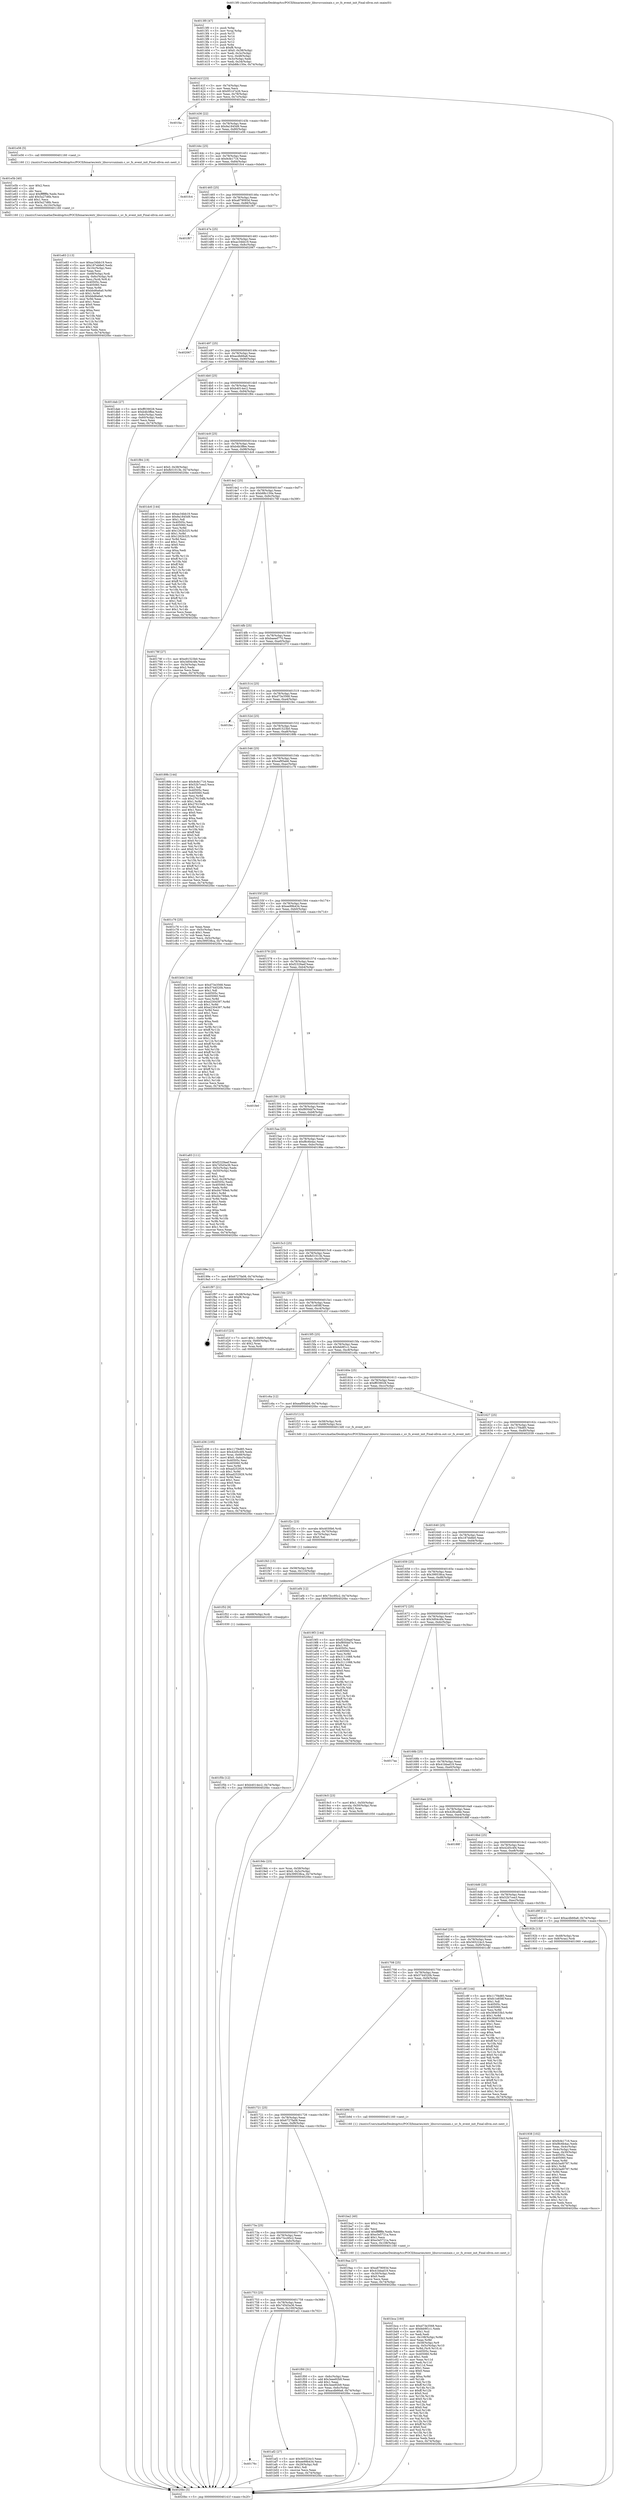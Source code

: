 digraph "0x4013f0" {
  label = "0x4013f0 (/mnt/c/Users/mathe/Desktop/tcc/POCII/binaries/extr_libuvsrcunixaix.c_uv_fs_event_init_Final-ollvm.out::main(0))"
  labelloc = "t"
  node[shape=record]

  Entry [label="",width=0.3,height=0.3,shape=circle,fillcolor=black,style=filled]
  "0x40141f" [label="{
     0x40141f [23]\l
     | [instrs]\l
     &nbsp;&nbsp;0x40141f \<+3\>: mov -0x74(%rbp),%eax\l
     &nbsp;&nbsp;0x401422 \<+2\>: mov %eax,%ecx\l
     &nbsp;&nbsp;0x401424 \<+6\>: sub $0x95147e26,%ecx\l
     &nbsp;&nbsp;0x40142a \<+3\>: mov %eax,-0x78(%rbp)\l
     &nbsp;&nbsp;0x40142d \<+3\>: mov %ecx,-0x7c(%rbp)\l
     &nbsp;&nbsp;0x401430 \<+6\>: je 0000000000401fac \<main+0xbbc\>\l
  }"]
  "0x401fac" [label="{
     0x401fac\l
  }", style=dashed]
  "0x401436" [label="{
     0x401436 [22]\l
     | [instrs]\l
     &nbsp;&nbsp;0x401436 \<+5\>: jmp 000000000040143b \<main+0x4b\>\l
     &nbsp;&nbsp;0x40143b \<+3\>: mov -0x78(%rbp),%eax\l
     &nbsp;&nbsp;0x40143e \<+5\>: sub $0x9a1845d9,%eax\l
     &nbsp;&nbsp;0x401443 \<+3\>: mov %eax,-0x80(%rbp)\l
     &nbsp;&nbsp;0x401446 \<+6\>: je 0000000000401e56 \<main+0xa66\>\l
  }"]
  Exit [label="",width=0.3,height=0.3,shape=circle,fillcolor=black,style=filled,peripheries=2]
  "0x401e56" [label="{
     0x401e56 [5]\l
     | [instrs]\l
     &nbsp;&nbsp;0x401e56 \<+5\>: call 0000000000401160 \<next_i\>\l
     | [calls]\l
     &nbsp;&nbsp;0x401160 \{1\} (/mnt/c/Users/mathe/Desktop/tcc/POCII/binaries/extr_libuvsrcunixaix.c_uv_fs_event_init_Final-ollvm.out::next_i)\l
  }"]
  "0x40144c" [label="{
     0x40144c [25]\l
     | [instrs]\l
     &nbsp;&nbsp;0x40144c \<+5\>: jmp 0000000000401451 \<main+0x61\>\l
     &nbsp;&nbsp;0x401451 \<+3\>: mov -0x78(%rbp),%eax\l
     &nbsp;&nbsp;0x401454 \<+5\>: sub $0x9cfe1716,%eax\l
     &nbsp;&nbsp;0x401459 \<+6\>: mov %eax,-0x84(%rbp)\l
     &nbsp;&nbsp;0x40145f \<+6\>: je 0000000000401fc4 \<main+0xbd4\>\l
  }"]
  "0x401f5b" [label="{
     0x401f5b [12]\l
     | [instrs]\l
     &nbsp;&nbsp;0x401f5b \<+7\>: movl $0xb4014ec2,-0x74(%rbp)\l
     &nbsp;&nbsp;0x401f62 \<+5\>: jmp 00000000004020bc \<main+0xccc\>\l
  }"]
  "0x401fc4" [label="{
     0x401fc4\l
  }", style=dashed]
  "0x401465" [label="{
     0x401465 [25]\l
     | [instrs]\l
     &nbsp;&nbsp;0x401465 \<+5\>: jmp 000000000040146a \<main+0x7a\>\l
     &nbsp;&nbsp;0x40146a \<+3\>: mov -0x78(%rbp),%eax\l
     &nbsp;&nbsp;0x40146d \<+5\>: sub $0xa879093d,%eax\l
     &nbsp;&nbsp;0x401472 \<+6\>: mov %eax,-0x88(%rbp)\l
     &nbsp;&nbsp;0x401478 \<+6\>: je 0000000000401f67 \<main+0xb77\>\l
  }"]
  "0x401f52" [label="{
     0x401f52 [9]\l
     | [instrs]\l
     &nbsp;&nbsp;0x401f52 \<+4\>: mov -0x68(%rbp),%rdi\l
     &nbsp;&nbsp;0x401f56 \<+5\>: call 0000000000401030 \<free@plt\>\l
     | [calls]\l
     &nbsp;&nbsp;0x401030 \{1\} (unknown)\l
  }"]
  "0x401f67" [label="{
     0x401f67\l
  }", style=dashed]
  "0x40147e" [label="{
     0x40147e [25]\l
     | [instrs]\l
     &nbsp;&nbsp;0x40147e \<+5\>: jmp 0000000000401483 \<main+0x93\>\l
     &nbsp;&nbsp;0x401483 \<+3\>: mov -0x78(%rbp),%eax\l
     &nbsp;&nbsp;0x401486 \<+5\>: sub $0xac34bb19,%eax\l
     &nbsp;&nbsp;0x40148b \<+6\>: mov %eax,-0x8c(%rbp)\l
     &nbsp;&nbsp;0x401491 \<+6\>: je 0000000000402067 \<main+0xc77\>\l
  }"]
  "0x401f43" [label="{
     0x401f43 [15]\l
     | [instrs]\l
     &nbsp;&nbsp;0x401f43 \<+4\>: mov -0x58(%rbp),%rdi\l
     &nbsp;&nbsp;0x401f47 \<+6\>: mov %eax,-0x110(%rbp)\l
     &nbsp;&nbsp;0x401f4d \<+5\>: call 0000000000401030 \<free@plt\>\l
     | [calls]\l
     &nbsp;&nbsp;0x401030 \{1\} (unknown)\l
  }"]
  "0x402067" [label="{
     0x402067\l
  }", style=dashed]
  "0x401497" [label="{
     0x401497 [25]\l
     | [instrs]\l
     &nbsp;&nbsp;0x401497 \<+5\>: jmp 000000000040149c \<main+0xac\>\l
     &nbsp;&nbsp;0x40149c \<+3\>: mov -0x78(%rbp),%eax\l
     &nbsp;&nbsp;0x40149f \<+5\>: sub $0xacdb66a8,%eax\l
     &nbsp;&nbsp;0x4014a4 \<+6\>: mov %eax,-0x90(%rbp)\l
     &nbsp;&nbsp;0x4014aa \<+6\>: je 0000000000401dab \<main+0x9bb\>\l
  }"]
  "0x401f2c" [label="{
     0x401f2c [23]\l
     | [instrs]\l
     &nbsp;&nbsp;0x401f2c \<+10\>: movabs $0x4030b6,%rdi\l
     &nbsp;&nbsp;0x401f36 \<+3\>: mov %eax,-0x70(%rbp)\l
     &nbsp;&nbsp;0x401f39 \<+3\>: mov -0x70(%rbp),%esi\l
     &nbsp;&nbsp;0x401f3c \<+2\>: mov $0x0,%al\l
     &nbsp;&nbsp;0x401f3e \<+5\>: call 0000000000401040 \<printf@plt\>\l
     | [calls]\l
     &nbsp;&nbsp;0x401040 \{1\} (unknown)\l
  }"]
  "0x401dab" [label="{
     0x401dab [27]\l
     | [instrs]\l
     &nbsp;&nbsp;0x401dab \<+5\>: mov $0xff039028,%eax\l
     &nbsp;&nbsp;0x401db0 \<+5\>: mov $0xb4b3ffee,%ecx\l
     &nbsp;&nbsp;0x401db5 \<+3\>: mov -0x6c(%rbp),%edx\l
     &nbsp;&nbsp;0x401db8 \<+3\>: cmp -0x60(%rbp),%edx\l
     &nbsp;&nbsp;0x401dbb \<+3\>: cmovl %ecx,%eax\l
     &nbsp;&nbsp;0x401dbe \<+3\>: mov %eax,-0x74(%rbp)\l
     &nbsp;&nbsp;0x401dc1 \<+5\>: jmp 00000000004020bc \<main+0xccc\>\l
  }"]
  "0x4014b0" [label="{
     0x4014b0 [25]\l
     | [instrs]\l
     &nbsp;&nbsp;0x4014b0 \<+5\>: jmp 00000000004014b5 \<main+0xc5\>\l
     &nbsp;&nbsp;0x4014b5 \<+3\>: mov -0x78(%rbp),%eax\l
     &nbsp;&nbsp;0x4014b8 \<+5\>: sub $0xb4014ec2,%eax\l
     &nbsp;&nbsp;0x4014bd \<+6\>: mov %eax,-0x94(%rbp)\l
     &nbsp;&nbsp;0x4014c3 \<+6\>: je 0000000000401f84 \<main+0xb94\>\l
  }"]
  "0x401e83" [label="{
     0x401e83 [113]\l
     | [instrs]\l
     &nbsp;&nbsp;0x401e83 \<+5\>: mov $0xac34bb19,%ecx\l
     &nbsp;&nbsp;0x401e88 \<+5\>: mov $0x187eb8e0,%edx\l
     &nbsp;&nbsp;0x401e8d \<+6\>: mov -0x10c(%rbp),%esi\l
     &nbsp;&nbsp;0x401e93 \<+3\>: imul %eax,%esi\l
     &nbsp;&nbsp;0x401e96 \<+4\>: mov -0x68(%rbp),%rdi\l
     &nbsp;&nbsp;0x401e9a \<+4\>: movslq -0x6c(%rbp),%r8\l
     &nbsp;&nbsp;0x401e9e \<+4\>: mov %esi,(%rdi,%r8,4)\l
     &nbsp;&nbsp;0x401ea2 \<+7\>: mov 0x40505c,%eax\l
     &nbsp;&nbsp;0x401ea9 \<+7\>: mov 0x405060,%esi\l
     &nbsp;&nbsp;0x401eb0 \<+3\>: mov %eax,%r9d\l
     &nbsp;&nbsp;0x401eb3 \<+7\>: add $0xbbd6a6a0,%r9d\l
     &nbsp;&nbsp;0x401eba \<+4\>: sub $0x1,%r9d\l
     &nbsp;&nbsp;0x401ebe \<+7\>: sub $0xbbd6a6a0,%r9d\l
     &nbsp;&nbsp;0x401ec5 \<+4\>: imul %r9d,%eax\l
     &nbsp;&nbsp;0x401ec9 \<+3\>: and $0x1,%eax\l
     &nbsp;&nbsp;0x401ecc \<+3\>: cmp $0x0,%eax\l
     &nbsp;&nbsp;0x401ecf \<+4\>: sete %r10b\l
     &nbsp;&nbsp;0x401ed3 \<+3\>: cmp $0xa,%esi\l
     &nbsp;&nbsp;0x401ed6 \<+4\>: setl %r11b\l
     &nbsp;&nbsp;0x401eda \<+3\>: mov %r10b,%bl\l
     &nbsp;&nbsp;0x401edd \<+3\>: and %r11b,%bl\l
     &nbsp;&nbsp;0x401ee0 \<+3\>: xor %r11b,%r10b\l
     &nbsp;&nbsp;0x401ee3 \<+3\>: or %r10b,%bl\l
     &nbsp;&nbsp;0x401ee6 \<+3\>: test $0x1,%bl\l
     &nbsp;&nbsp;0x401ee9 \<+3\>: cmovne %edx,%ecx\l
     &nbsp;&nbsp;0x401eec \<+3\>: mov %ecx,-0x74(%rbp)\l
     &nbsp;&nbsp;0x401eef \<+5\>: jmp 00000000004020bc \<main+0xccc\>\l
  }"]
  "0x401f84" [label="{
     0x401f84 [19]\l
     | [instrs]\l
     &nbsp;&nbsp;0x401f84 \<+7\>: movl $0x0,-0x38(%rbp)\l
     &nbsp;&nbsp;0x401f8b \<+7\>: movl $0xfb51013b,-0x74(%rbp)\l
     &nbsp;&nbsp;0x401f92 \<+5\>: jmp 00000000004020bc \<main+0xccc\>\l
  }"]
  "0x4014c9" [label="{
     0x4014c9 [25]\l
     | [instrs]\l
     &nbsp;&nbsp;0x4014c9 \<+5\>: jmp 00000000004014ce \<main+0xde\>\l
     &nbsp;&nbsp;0x4014ce \<+3\>: mov -0x78(%rbp),%eax\l
     &nbsp;&nbsp;0x4014d1 \<+5\>: sub $0xb4b3ffee,%eax\l
     &nbsp;&nbsp;0x4014d6 \<+6\>: mov %eax,-0x98(%rbp)\l
     &nbsp;&nbsp;0x4014dc \<+6\>: je 0000000000401dc6 \<main+0x9d6\>\l
  }"]
  "0x401e5b" [label="{
     0x401e5b [40]\l
     | [instrs]\l
     &nbsp;&nbsp;0x401e5b \<+5\>: mov $0x2,%ecx\l
     &nbsp;&nbsp;0x401e60 \<+1\>: cltd\l
     &nbsp;&nbsp;0x401e61 \<+2\>: idiv %ecx\l
     &nbsp;&nbsp;0x401e63 \<+6\>: imul $0xfffffffe,%edx,%ecx\l
     &nbsp;&nbsp;0x401e69 \<+6\>: add $0x5a27d6b,%ecx\l
     &nbsp;&nbsp;0x401e6f \<+3\>: add $0x1,%ecx\l
     &nbsp;&nbsp;0x401e72 \<+6\>: sub $0x5a27d6b,%ecx\l
     &nbsp;&nbsp;0x401e78 \<+6\>: mov %ecx,-0x10c(%rbp)\l
     &nbsp;&nbsp;0x401e7e \<+5\>: call 0000000000401160 \<next_i\>\l
     | [calls]\l
     &nbsp;&nbsp;0x401160 \{1\} (/mnt/c/Users/mathe/Desktop/tcc/POCII/binaries/extr_libuvsrcunixaix.c_uv_fs_event_init_Final-ollvm.out::next_i)\l
  }"]
  "0x401dc6" [label="{
     0x401dc6 [144]\l
     | [instrs]\l
     &nbsp;&nbsp;0x401dc6 \<+5\>: mov $0xac34bb19,%eax\l
     &nbsp;&nbsp;0x401dcb \<+5\>: mov $0x9a1845d9,%ecx\l
     &nbsp;&nbsp;0x401dd0 \<+2\>: mov $0x1,%dl\l
     &nbsp;&nbsp;0x401dd2 \<+7\>: mov 0x40505c,%esi\l
     &nbsp;&nbsp;0x401dd9 \<+7\>: mov 0x405060,%edi\l
     &nbsp;&nbsp;0x401de0 \<+3\>: mov %esi,%r8d\l
     &nbsp;&nbsp;0x401de3 \<+7\>: add $0x1262b325,%r8d\l
     &nbsp;&nbsp;0x401dea \<+4\>: sub $0x1,%r8d\l
     &nbsp;&nbsp;0x401dee \<+7\>: sub $0x1262b325,%r8d\l
     &nbsp;&nbsp;0x401df5 \<+4\>: imul %r8d,%esi\l
     &nbsp;&nbsp;0x401df9 \<+3\>: and $0x1,%esi\l
     &nbsp;&nbsp;0x401dfc \<+3\>: cmp $0x0,%esi\l
     &nbsp;&nbsp;0x401dff \<+4\>: sete %r9b\l
     &nbsp;&nbsp;0x401e03 \<+3\>: cmp $0xa,%edi\l
     &nbsp;&nbsp;0x401e06 \<+4\>: setl %r10b\l
     &nbsp;&nbsp;0x401e0a \<+3\>: mov %r9b,%r11b\l
     &nbsp;&nbsp;0x401e0d \<+4\>: xor $0xff,%r11b\l
     &nbsp;&nbsp;0x401e11 \<+3\>: mov %r10b,%bl\l
     &nbsp;&nbsp;0x401e14 \<+3\>: xor $0xff,%bl\l
     &nbsp;&nbsp;0x401e17 \<+3\>: xor $0x1,%dl\l
     &nbsp;&nbsp;0x401e1a \<+3\>: mov %r11b,%r14b\l
     &nbsp;&nbsp;0x401e1d \<+4\>: and $0xff,%r14b\l
     &nbsp;&nbsp;0x401e21 \<+3\>: and %dl,%r9b\l
     &nbsp;&nbsp;0x401e24 \<+3\>: mov %bl,%r15b\l
     &nbsp;&nbsp;0x401e27 \<+4\>: and $0xff,%r15b\l
     &nbsp;&nbsp;0x401e2b \<+3\>: and %dl,%r10b\l
     &nbsp;&nbsp;0x401e2e \<+3\>: or %r9b,%r14b\l
     &nbsp;&nbsp;0x401e31 \<+3\>: or %r10b,%r15b\l
     &nbsp;&nbsp;0x401e34 \<+3\>: xor %r15b,%r14b\l
     &nbsp;&nbsp;0x401e37 \<+3\>: or %bl,%r11b\l
     &nbsp;&nbsp;0x401e3a \<+4\>: xor $0xff,%r11b\l
     &nbsp;&nbsp;0x401e3e \<+3\>: or $0x1,%dl\l
     &nbsp;&nbsp;0x401e41 \<+3\>: and %dl,%r11b\l
     &nbsp;&nbsp;0x401e44 \<+3\>: or %r11b,%r14b\l
     &nbsp;&nbsp;0x401e47 \<+4\>: test $0x1,%r14b\l
     &nbsp;&nbsp;0x401e4b \<+3\>: cmovne %ecx,%eax\l
     &nbsp;&nbsp;0x401e4e \<+3\>: mov %eax,-0x74(%rbp)\l
     &nbsp;&nbsp;0x401e51 \<+5\>: jmp 00000000004020bc \<main+0xccc\>\l
  }"]
  "0x4014e2" [label="{
     0x4014e2 [25]\l
     | [instrs]\l
     &nbsp;&nbsp;0x4014e2 \<+5\>: jmp 00000000004014e7 \<main+0xf7\>\l
     &nbsp;&nbsp;0x4014e7 \<+3\>: mov -0x78(%rbp),%eax\l
     &nbsp;&nbsp;0x4014ea \<+5\>: sub $0xb88c150e,%eax\l
     &nbsp;&nbsp;0x4014ef \<+6\>: mov %eax,-0x9c(%rbp)\l
     &nbsp;&nbsp;0x4014f5 \<+6\>: je 000000000040178f \<main+0x39f\>\l
  }"]
  "0x401d36" [label="{
     0x401d36 [105]\l
     | [instrs]\l
     &nbsp;&nbsp;0x401d36 \<+5\>: mov $0x117f4d85,%ecx\l
     &nbsp;&nbsp;0x401d3b \<+5\>: mov $0x42d5c4f4,%edx\l
     &nbsp;&nbsp;0x401d40 \<+4\>: mov %rax,-0x68(%rbp)\l
     &nbsp;&nbsp;0x401d44 \<+7\>: movl $0x0,-0x6c(%rbp)\l
     &nbsp;&nbsp;0x401d4b \<+7\>: mov 0x40505c,%esi\l
     &nbsp;&nbsp;0x401d52 \<+8\>: mov 0x405060,%r8d\l
     &nbsp;&nbsp;0x401d5a \<+3\>: mov %esi,%r9d\l
     &nbsp;&nbsp;0x401d5d \<+7\>: sub $0xad252929,%r9d\l
     &nbsp;&nbsp;0x401d64 \<+4\>: sub $0x1,%r9d\l
     &nbsp;&nbsp;0x401d68 \<+7\>: add $0xad252929,%r9d\l
     &nbsp;&nbsp;0x401d6f \<+4\>: imul %r9d,%esi\l
     &nbsp;&nbsp;0x401d73 \<+3\>: and $0x1,%esi\l
     &nbsp;&nbsp;0x401d76 \<+3\>: cmp $0x0,%esi\l
     &nbsp;&nbsp;0x401d79 \<+4\>: sete %r10b\l
     &nbsp;&nbsp;0x401d7d \<+4\>: cmp $0xa,%r8d\l
     &nbsp;&nbsp;0x401d81 \<+4\>: setl %r11b\l
     &nbsp;&nbsp;0x401d85 \<+3\>: mov %r10b,%bl\l
     &nbsp;&nbsp;0x401d88 \<+3\>: and %r11b,%bl\l
     &nbsp;&nbsp;0x401d8b \<+3\>: xor %r11b,%r10b\l
     &nbsp;&nbsp;0x401d8e \<+3\>: or %r10b,%bl\l
     &nbsp;&nbsp;0x401d91 \<+3\>: test $0x1,%bl\l
     &nbsp;&nbsp;0x401d94 \<+3\>: cmovne %edx,%ecx\l
     &nbsp;&nbsp;0x401d97 \<+3\>: mov %ecx,-0x74(%rbp)\l
     &nbsp;&nbsp;0x401d9a \<+5\>: jmp 00000000004020bc \<main+0xccc\>\l
  }"]
  "0x40178f" [label="{
     0x40178f [27]\l
     | [instrs]\l
     &nbsp;&nbsp;0x40178f \<+5\>: mov $0xe91523b0,%eax\l
     &nbsp;&nbsp;0x401794 \<+5\>: mov $0x3d04c4fe,%ecx\l
     &nbsp;&nbsp;0x401799 \<+3\>: mov -0x34(%rbp),%edx\l
     &nbsp;&nbsp;0x40179c \<+3\>: cmp $0x2,%edx\l
     &nbsp;&nbsp;0x40179f \<+3\>: cmovne %ecx,%eax\l
     &nbsp;&nbsp;0x4017a2 \<+3\>: mov %eax,-0x74(%rbp)\l
     &nbsp;&nbsp;0x4017a5 \<+5\>: jmp 00000000004020bc \<main+0xccc\>\l
  }"]
  "0x4014fb" [label="{
     0x4014fb [25]\l
     | [instrs]\l
     &nbsp;&nbsp;0x4014fb \<+5\>: jmp 0000000000401500 \<main+0x110\>\l
     &nbsp;&nbsp;0x401500 \<+3\>: mov -0x78(%rbp),%eax\l
     &nbsp;&nbsp;0x401503 \<+5\>: sub $0xbaeed770,%eax\l
     &nbsp;&nbsp;0x401508 \<+6\>: mov %eax,-0xa0(%rbp)\l
     &nbsp;&nbsp;0x40150e \<+6\>: je 0000000000401f73 \<main+0xb83\>\l
  }"]
  "0x4020bc" [label="{
     0x4020bc [5]\l
     | [instrs]\l
     &nbsp;&nbsp;0x4020bc \<+5\>: jmp 000000000040141f \<main+0x2f\>\l
  }"]
  "0x4013f0" [label="{
     0x4013f0 [47]\l
     | [instrs]\l
     &nbsp;&nbsp;0x4013f0 \<+1\>: push %rbp\l
     &nbsp;&nbsp;0x4013f1 \<+3\>: mov %rsp,%rbp\l
     &nbsp;&nbsp;0x4013f4 \<+2\>: push %r15\l
     &nbsp;&nbsp;0x4013f6 \<+2\>: push %r14\l
     &nbsp;&nbsp;0x4013f8 \<+2\>: push %r13\l
     &nbsp;&nbsp;0x4013fa \<+2\>: push %r12\l
     &nbsp;&nbsp;0x4013fc \<+1\>: push %rbx\l
     &nbsp;&nbsp;0x4013fd \<+7\>: sub $0xf8,%rsp\l
     &nbsp;&nbsp;0x401404 \<+7\>: movl $0x0,-0x38(%rbp)\l
     &nbsp;&nbsp;0x40140b \<+3\>: mov %edi,-0x3c(%rbp)\l
     &nbsp;&nbsp;0x40140e \<+4\>: mov %rsi,-0x48(%rbp)\l
     &nbsp;&nbsp;0x401412 \<+3\>: mov -0x3c(%rbp),%edi\l
     &nbsp;&nbsp;0x401415 \<+3\>: mov %edi,-0x34(%rbp)\l
     &nbsp;&nbsp;0x401418 \<+7\>: movl $0xb88c150e,-0x74(%rbp)\l
  }"]
  "0x401bca" [label="{
     0x401bca [160]\l
     | [instrs]\l
     &nbsp;&nbsp;0x401bca \<+5\>: mov $0xd73e3568,%ecx\l
     &nbsp;&nbsp;0x401bcf \<+5\>: mov $0xfeb9f1c1,%edx\l
     &nbsp;&nbsp;0x401bd4 \<+3\>: mov $0x1,%sil\l
     &nbsp;&nbsp;0x401bd7 \<+2\>: xor %edi,%edi\l
     &nbsp;&nbsp;0x401bd9 \<+7\>: mov -0x108(%rbp),%r8d\l
     &nbsp;&nbsp;0x401be0 \<+4\>: imul %eax,%r8d\l
     &nbsp;&nbsp;0x401be4 \<+4\>: mov -0x58(%rbp),%r9\l
     &nbsp;&nbsp;0x401be8 \<+4\>: movslq -0x5c(%rbp),%r10\l
     &nbsp;&nbsp;0x401bec \<+4\>: mov %r8d,(%r9,%r10,4)\l
     &nbsp;&nbsp;0x401bf0 \<+7\>: mov 0x40505c,%eax\l
     &nbsp;&nbsp;0x401bf7 \<+8\>: mov 0x405060,%r8d\l
     &nbsp;&nbsp;0x401bff \<+3\>: sub $0x1,%edi\l
     &nbsp;&nbsp;0x401c02 \<+3\>: mov %eax,%r11d\l
     &nbsp;&nbsp;0x401c05 \<+3\>: add %edi,%r11d\l
     &nbsp;&nbsp;0x401c08 \<+4\>: imul %r11d,%eax\l
     &nbsp;&nbsp;0x401c0c \<+3\>: and $0x1,%eax\l
     &nbsp;&nbsp;0x401c0f \<+3\>: cmp $0x0,%eax\l
     &nbsp;&nbsp;0x401c12 \<+3\>: sete %bl\l
     &nbsp;&nbsp;0x401c15 \<+4\>: cmp $0xa,%r8d\l
     &nbsp;&nbsp;0x401c19 \<+4\>: setl %r14b\l
     &nbsp;&nbsp;0x401c1d \<+3\>: mov %bl,%r15b\l
     &nbsp;&nbsp;0x401c20 \<+4\>: xor $0xff,%r15b\l
     &nbsp;&nbsp;0x401c24 \<+3\>: mov %r14b,%r12b\l
     &nbsp;&nbsp;0x401c27 \<+4\>: xor $0xff,%r12b\l
     &nbsp;&nbsp;0x401c2b \<+4\>: xor $0x0,%sil\l
     &nbsp;&nbsp;0x401c2f \<+3\>: mov %r15b,%r13b\l
     &nbsp;&nbsp;0x401c32 \<+4\>: and $0x0,%r13b\l
     &nbsp;&nbsp;0x401c36 \<+3\>: and %sil,%bl\l
     &nbsp;&nbsp;0x401c39 \<+3\>: mov %r12b,%al\l
     &nbsp;&nbsp;0x401c3c \<+2\>: and $0x0,%al\l
     &nbsp;&nbsp;0x401c3e \<+3\>: and %sil,%r14b\l
     &nbsp;&nbsp;0x401c41 \<+3\>: or %bl,%r13b\l
     &nbsp;&nbsp;0x401c44 \<+3\>: or %r14b,%al\l
     &nbsp;&nbsp;0x401c47 \<+3\>: xor %al,%r13b\l
     &nbsp;&nbsp;0x401c4a \<+3\>: or %r12b,%r15b\l
     &nbsp;&nbsp;0x401c4d \<+4\>: xor $0xff,%r15b\l
     &nbsp;&nbsp;0x401c51 \<+4\>: or $0x0,%sil\l
     &nbsp;&nbsp;0x401c55 \<+3\>: and %sil,%r15b\l
     &nbsp;&nbsp;0x401c58 \<+3\>: or %r15b,%r13b\l
     &nbsp;&nbsp;0x401c5b \<+4\>: test $0x1,%r13b\l
     &nbsp;&nbsp;0x401c5f \<+3\>: cmovne %edx,%ecx\l
     &nbsp;&nbsp;0x401c62 \<+3\>: mov %ecx,-0x74(%rbp)\l
     &nbsp;&nbsp;0x401c65 \<+5\>: jmp 00000000004020bc \<main+0xccc\>\l
  }"]
  "0x401f73" [label="{
     0x401f73\l
  }", style=dashed]
  "0x401514" [label="{
     0x401514 [25]\l
     | [instrs]\l
     &nbsp;&nbsp;0x401514 \<+5\>: jmp 0000000000401519 \<main+0x129\>\l
     &nbsp;&nbsp;0x401519 \<+3\>: mov -0x78(%rbp),%eax\l
     &nbsp;&nbsp;0x40151c \<+5\>: sub $0xd73e3568,%eax\l
     &nbsp;&nbsp;0x401521 \<+6\>: mov %eax,-0xa4(%rbp)\l
     &nbsp;&nbsp;0x401527 \<+6\>: je 0000000000401fec \<main+0xbfc\>\l
  }"]
  "0x401ba2" [label="{
     0x401ba2 [40]\l
     | [instrs]\l
     &nbsp;&nbsp;0x401ba2 \<+5\>: mov $0x2,%ecx\l
     &nbsp;&nbsp;0x401ba7 \<+1\>: cltd\l
     &nbsp;&nbsp;0x401ba8 \<+2\>: idiv %ecx\l
     &nbsp;&nbsp;0x401baa \<+6\>: imul $0xfffffffe,%edx,%ecx\l
     &nbsp;&nbsp;0x401bb0 \<+6\>: sub $0xe3e5721a,%ecx\l
     &nbsp;&nbsp;0x401bb6 \<+3\>: add $0x1,%ecx\l
     &nbsp;&nbsp;0x401bb9 \<+6\>: add $0xe3e5721a,%ecx\l
     &nbsp;&nbsp;0x401bbf \<+6\>: mov %ecx,-0x108(%rbp)\l
     &nbsp;&nbsp;0x401bc5 \<+5\>: call 0000000000401160 \<next_i\>\l
     | [calls]\l
     &nbsp;&nbsp;0x401160 \{1\} (/mnt/c/Users/mathe/Desktop/tcc/POCII/binaries/extr_libuvsrcunixaix.c_uv_fs_event_init_Final-ollvm.out::next_i)\l
  }"]
  "0x401fec" [label="{
     0x401fec\l
  }", style=dashed]
  "0x40152d" [label="{
     0x40152d [25]\l
     | [instrs]\l
     &nbsp;&nbsp;0x40152d \<+5\>: jmp 0000000000401532 \<main+0x142\>\l
     &nbsp;&nbsp;0x401532 \<+3\>: mov -0x78(%rbp),%eax\l
     &nbsp;&nbsp;0x401535 \<+5\>: sub $0xe91523b0,%eax\l
     &nbsp;&nbsp;0x40153a \<+6\>: mov %eax,-0xa8(%rbp)\l
     &nbsp;&nbsp;0x401540 \<+6\>: je 000000000040189b \<main+0x4ab\>\l
  }"]
  "0x40176c" [label="{
     0x40176c\l
  }", style=dashed]
  "0x40189b" [label="{
     0x40189b [144]\l
     | [instrs]\l
     &nbsp;&nbsp;0x40189b \<+5\>: mov $0x9cfe1716,%eax\l
     &nbsp;&nbsp;0x4018a0 \<+5\>: mov $0x52b7cea3,%ecx\l
     &nbsp;&nbsp;0x4018a5 \<+2\>: mov $0x1,%dl\l
     &nbsp;&nbsp;0x4018a7 \<+7\>: mov 0x40505c,%esi\l
     &nbsp;&nbsp;0x4018ae \<+7\>: mov 0x405060,%edi\l
     &nbsp;&nbsp;0x4018b5 \<+3\>: mov %esi,%r8d\l
     &nbsp;&nbsp;0x4018b8 \<+7\>: sub $0x276154fb,%r8d\l
     &nbsp;&nbsp;0x4018bf \<+4\>: sub $0x1,%r8d\l
     &nbsp;&nbsp;0x4018c3 \<+7\>: add $0x276154fb,%r8d\l
     &nbsp;&nbsp;0x4018ca \<+4\>: imul %r8d,%esi\l
     &nbsp;&nbsp;0x4018ce \<+3\>: and $0x1,%esi\l
     &nbsp;&nbsp;0x4018d1 \<+3\>: cmp $0x0,%esi\l
     &nbsp;&nbsp;0x4018d4 \<+4\>: sete %r9b\l
     &nbsp;&nbsp;0x4018d8 \<+3\>: cmp $0xa,%edi\l
     &nbsp;&nbsp;0x4018db \<+4\>: setl %r10b\l
     &nbsp;&nbsp;0x4018df \<+3\>: mov %r9b,%r11b\l
     &nbsp;&nbsp;0x4018e2 \<+4\>: xor $0xff,%r11b\l
     &nbsp;&nbsp;0x4018e6 \<+3\>: mov %r10b,%bl\l
     &nbsp;&nbsp;0x4018e9 \<+3\>: xor $0xff,%bl\l
     &nbsp;&nbsp;0x4018ec \<+3\>: xor $0x0,%dl\l
     &nbsp;&nbsp;0x4018ef \<+3\>: mov %r11b,%r14b\l
     &nbsp;&nbsp;0x4018f2 \<+4\>: and $0x0,%r14b\l
     &nbsp;&nbsp;0x4018f6 \<+3\>: and %dl,%r9b\l
     &nbsp;&nbsp;0x4018f9 \<+3\>: mov %bl,%r15b\l
     &nbsp;&nbsp;0x4018fc \<+4\>: and $0x0,%r15b\l
     &nbsp;&nbsp;0x401900 \<+3\>: and %dl,%r10b\l
     &nbsp;&nbsp;0x401903 \<+3\>: or %r9b,%r14b\l
     &nbsp;&nbsp;0x401906 \<+3\>: or %r10b,%r15b\l
     &nbsp;&nbsp;0x401909 \<+3\>: xor %r15b,%r14b\l
     &nbsp;&nbsp;0x40190c \<+3\>: or %bl,%r11b\l
     &nbsp;&nbsp;0x40190f \<+4\>: xor $0xff,%r11b\l
     &nbsp;&nbsp;0x401913 \<+3\>: or $0x0,%dl\l
     &nbsp;&nbsp;0x401916 \<+3\>: and %dl,%r11b\l
     &nbsp;&nbsp;0x401919 \<+3\>: or %r11b,%r14b\l
     &nbsp;&nbsp;0x40191c \<+4\>: test $0x1,%r14b\l
     &nbsp;&nbsp;0x401920 \<+3\>: cmovne %ecx,%eax\l
     &nbsp;&nbsp;0x401923 \<+3\>: mov %eax,-0x74(%rbp)\l
     &nbsp;&nbsp;0x401926 \<+5\>: jmp 00000000004020bc \<main+0xccc\>\l
  }"]
  "0x401546" [label="{
     0x401546 [25]\l
     | [instrs]\l
     &nbsp;&nbsp;0x401546 \<+5\>: jmp 000000000040154b \<main+0x15b\>\l
     &nbsp;&nbsp;0x40154b \<+3\>: mov -0x78(%rbp),%eax\l
     &nbsp;&nbsp;0x40154e \<+5\>: sub $0xeaf95ab6,%eax\l
     &nbsp;&nbsp;0x401553 \<+6\>: mov %eax,-0xac(%rbp)\l
     &nbsp;&nbsp;0x401559 \<+6\>: je 0000000000401c76 \<main+0x886\>\l
  }"]
  "0x401af2" [label="{
     0x401af2 [27]\l
     | [instrs]\l
     &nbsp;&nbsp;0x401af2 \<+5\>: mov $0x565224c3,%eax\l
     &nbsp;&nbsp;0x401af7 \<+5\>: mov $0xee99b434,%ecx\l
     &nbsp;&nbsp;0x401afc \<+3\>: mov -0x29(%rbp),%dl\l
     &nbsp;&nbsp;0x401aff \<+3\>: test $0x1,%dl\l
     &nbsp;&nbsp;0x401b02 \<+3\>: cmovne %ecx,%eax\l
     &nbsp;&nbsp;0x401b05 \<+3\>: mov %eax,-0x74(%rbp)\l
     &nbsp;&nbsp;0x401b08 \<+5\>: jmp 00000000004020bc \<main+0xccc\>\l
  }"]
  "0x401c76" [label="{
     0x401c76 [25]\l
     | [instrs]\l
     &nbsp;&nbsp;0x401c76 \<+2\>: xor %eax,%eax\l
     &nbsp;&nbsp;0x401c78 \<+3\>: mov -0x5c(%rbp),%ecx\l
     &nbsp;&nbsp;0x401c7b \<+3\>: sub $0x1,%eax\l
     &nbsp;&nbsp;0x401c7e \<+2\>: sub %eax,%ecx\l
     &nbsp;&nbsp;0x401c80 \<+3\>: mov %ecx,-0x5c(%rbp)\l
     &nbsp;&nbsp;0x401c83 \<+7\>: movl $0x399538ca,-0x74(%rbp)\l
     &nbsp;&nbsp;0x401c8a \<+5\>: jmp 00000000004020bc \<main+0xccc\>\l
  }"]
  "0x40155f" [label="{
     0x40155f [25]\l
     | [instrs]\l
     &nbsp;&nbsp;0x40155f \<+5\>: jmp 0000000000401564 \<main+0x174\>\l
     &nbsp;&nbsp;0x401564 \<+3\>: mov -0x78(%rbp),%eax\l
     &nbsp;&nbsp;0x401567 \<+5\>: sub $0xee99b434,%eax\l
     &nbsp;&nbsp;0x40156c \<+6\>: mov %eax,-0xb0(%rbp)\l
     &nbsp;&nbsp;0x401572 \<+6\>: je 0000000000401b0d \<main+0x71d\>\l
  }"]
  "0x401753" [label="{
     0x401753 [25]\l
     | [instrs]\l
     &nbsp;&nbsp;0x401753 \<+5\>: jmp 0000000000401758 \<main+0x368\>\l
     &nbsp;&nbsp;0x401758 \<+3\>: mov -0x78(%rbp),%eax\l
     &nbsp;&nbsp;0x40175b \<+5\>: sub $0x7d5d3a36,%eax\l
     &nbsp;&nbsp;0x401760 \<+6\>: mov %eax,-0x100(%rbp)\l
     &nbsp;&nbsp;0x401766 \<+6\>: je 0000000000401af2 \<main+0x702\>\l
  }"]
  "0x401b0d" [label="{
     0x401b0d [144]\l
     | [instrs]\l
     &nbsp;&nbsp;0x401b0d \<+5\>: mov $0xd73e3568,%eax\l
     &nbsp;&nbsp;0x401b12 \<+5\>: mov $0x5744520b,%ecx\l
     &nbsp;&nbsp;0x401b17 \<+2\>: mov $0x1,%dl\l
     &nbsp;&nbsp;0x401b19 \<+7\>: mov 0x40505c,%esi\l
     &nbsp;&nbsp;0x401b20 \<+7\>: mov 0x405060,%edi\l
     &nbsp;&nbsp;0x401b27 \<+3\>: mov %esi,%r8d\l
     &nbsp;&nbsp;0x401b2a \<+7\>: sub $0xe2304397,%r8d\l
     &nbsp;&nbsp;0x401b31 \<+4\>: sub $0x1,%r8d\l
     &nbsp;&nbsp;0x401b35 \<+7\>: add $0xe2304397,%r8d\l
     &nbsp;&nbsp;0x401b3c \<+4\>: imul %r8d,%esi\l
     &nbsp;&nbsp;0x401b40 \<+3\>: and $0x1,%esi\l
     &nbsp;&nbsp;0x401b43 \<+3\>: cmp $0x0,%esi\l
     &nbsp;&nbsp;0x401b46 \<+4\>: sete %r9b\l
     &nbsp;&nbsp;0x401b4a \<+3\>: cmp $0xa,%edi\l
     &nbsp;&nbsp;0x401b4d \<+4\>: setl %r10b\l
     &nbsp;&nbsp;0x401b51 \<+3\>: mov %r9b,%r11b\l
     &nbsp;&nbsp;0x401b54 \<+4\>: xor $0xff,%r11b\l
     &nbsp;&nbsp;0x401b58 \<+3\>: mov %r10b,%bl\l
     &nbsp;&nbsp;0x401b5b \<+3\>: xor $0xff,%bl\l
     &nbsp;&nbsp;0x401b5e \<+3\>: xor $0x1,%dl\l
     &nbsp;&nbsp;0x401b61 \<+3\>: mov %r11b,%r14b\l
     &nbsp;&nbsp;0x401b64 \<+4\>: and $0xff,%r14b\l
     &nbsp;&nbsp;0x401b68 \<+3\>: and %dl,%r9b\l
     &nbsp;&nbsp;0x401b6b \<+3\>: mov %bl,%r15b\l
     &nbsp;&nbsp;0x401b6e \<+4\>: and $0xff,%r15b\l
     &nbsp;&nbsp;0x401b72 \<+3\>: and %dl,%r10b\l
     &nbsp;&nbsp;0x401b75 \<+3\>: or %r9b,%r14b\l
     &nbsp;&nbsp;0x401b78 \<+3\>: or %r10b,%r15b\l
     &nbsp;&nbsp;0x401b7b \<+3\>: xor %r15b,%r14b\l
     &nbsp;&nbsp;0x401b7e \<+3\>: or %bl,%r11b\l
     &nbsp;&nbsp;0x401b81 \<+4\>: xor $0xff,%r11b\l
     &nbsp;&nbsp;0x401b85 \<+3\>: or $0x1,%dl\l
     &nbsp;&nbsp;0x401b88 \<+3\>: and %dl,%r11b\l
     &nbsp;&nbsp;0x401b8b \<+3\>: or %r11b,%r14b\l
     &nbsp;&nbsp;0x401b8e \<+4\>: test $0x1,%r14b\l
     &nbsp;&nbsp;0x401b92 \<+3\>: cmovne %ecx,%eax\l
     &nbsp;&nbsp;0x401b95 \<+3\>: mov %eax,-0x74(%rbp)\l
     &nbsp;&nbsp;0x401b98 \<+5\>: jmp 00000000004020bc \<main+0xccc\>\l
  }"]
  "0x401578" [label="{
     0x401578 [25]\l
     | [instrs]\l
     &nbsp;&nbsp;0x401578 \<+5\>: jmp 000000000040157d \<main+0x18d\>\l
     &nbsp;&nbsp;0x40157d \<+3\>: mov -0x78(%rbp),%eax\l
     &nbsp;&nbsp;0x401580 \<+5\>: sub $0xf2329aef,%eax\l
     &nbsp;&nbsp;0x401585 \<+6\>: mov %eax,-0xb4(%rbp)\l
     &nbsp;&nbsp;0x40158b \<+6\>: je 0000000000401fe0 \<main+0xbf0\>\l
  }"]
  "0x401f00" [label="{
     0x401f00 [31]\l
     | [instrs]\l
     &nbsp;&nbsp;0x401f00 \<+3\>: mov -0x6c(%rbp),%eax\l
     &nbsp;&nbsp;0x401f03 \<+5\>: add $0x3eee92b9,%eax\l
     &nbsp;&nbsp;0x401f08 \<+3\>: add $0x1,%eax\l
     &nbsp;&nbsp;0x401f0b \<+5\>: sub $0x3eee92b9,%eax\l
     &nbsp;&nbsp;0x401f10 \<+3\>: mov %eax,-0x6c(%rbp)\l
     &nbsp;&nbsp;0x401f13 \<+7\>: movl $0xacdb66a8,-0x74(%rbp)\l
     &nbsp;&nbsp;0x401f1a \<+5\>: jmp 00000000004020bc \<main+0xccc\>\l
  }"]
  "0x401fe0" [label="{
     0x401fe0\l
  }", style=dashed]
  "0x401591" [label="{
     0x401591 [25]\l
     | [instrs]\l
     &nbsp;&nbsp;0x401591 \<+5\>: jmp 0000000000401596 \<main+0x1a6\>\l
     &nbsp;&nbsp;0x401596 \<+3\>: mov -0x78(%rbp),%eax\l
     &nbsp;&nbsp;0x401599 \<+5\>: sub $0xf800dd7e,%eax\l
     &nbsp;&nbsp;0x40159e \<+6\>: mov %eax,-0xb8(%rbp)\l
     &nbsp;&nbsp;0x4015a4 \<+6\>: je 0000000000401a83 \<main+0x693\>\l
  }"]
  "0x4019dc" [label="{
     0x4019dc [23]\l
     | [instrs]\l
     &nbsp;&nbsp;0x4019dc \<+4\>: mov %rax,-0x58(%rbp)\l
     &nbsp;&nbsp;0x4019e0 \<+7\>: movl $0x0,-0x5c(%rbp)\l
     &nbsp;&nbsp;0x4019e7 \<+7\>: movl $0x399538ca,-0x74(%rbp)\l
     &nbsp;&nbsp;0x4019ee \<+5\>: jmp 00000000004020bc \<main+0xccc\>\l
  }"]
  "0x401a83" [label="{
     0x401a83 [111]\l
     | [instrs]\l
     &nbsp;&nbsp;0x401a83 \<+5\>: mov $0xf2329aef,%eax\l
     &nbsp;&nbsp;0x401a88 \<+5\>: mov $0x7d5d3a36,%ecx\l
     &nbsp;&nbsp;0x401a8d \<+3\>: mov -0x5c(%rbp),%edx\l
     &nbsp;&nbsp;0x401a90 \<+3\>: cmp -0x50(%rbp),%edx\l
     &nbsp;&nbsp;0x401a93 \<+4\>: setl %sil\l
     &nbsp;&nbsp;0x401a97 \<+4\>: and $0x1,%sil\l
     &nbsp;&nbsp;0x401a9b \<+4\>: mov %sil,-0x29(%rbp)\l
     &nbsp;&nbsp;0x401a9f \<+7\>: mov 0x40505c,%edx\l
     &nbsp;&nbsp;0x401aa6 \<+7\>: mov 0x405060,%edi\l
     &nbsp;&nbsp;0x401aad \<+3\>: mov %edx,%r8d\l
     &nbsp;&nbsp;0x401ab0 \<+7\>: add $0xd4c769eb,%r8d\l
     &nbsp;&nbsp;0x401ab7 \<+4\>: sub $0x1,%r8d\l
     &nbsp;&nbsp;0x401abb \<+7\>: sub $0xd4c769eb,%r8d\l
     &nbsp;&nbsp;0x401ac2 \<+4\>: imul %r8d,%edx\l
     &nbsp;&nbsp;0x401ac6 \<+3\>: and $0x1,%edx\l
     &nbsp;&nbsp;0x401ac9 \<+3\>: cmp $0x0,%edx\l
     &nbsp;&nbsp;0x401acc \<+4\>: sete %sil\l
     &nbsp;&nbsp;0x401ad0 \<+3\>: cmp $0xa,%edi\l
     &nbsp;&nbsp;0x401ad3 \<+4\>: setl %r9b\l
     &nbsp;&nbsp;0x401ad7 \<+3\>: mov %sil,%r10b\l
     &nbsp;&nbsp;0x401ada \<+3\>: and %r9b,%r10b\l
     &nbsp;&nbsp;0x401add \<+3\>: xor %r9b,%sil\l
     &nbsp;&nbsp;0x401ae0 \<+3\>: or %sil,%r10b\l
     &nbsp;&nbsp;0x401ae3 \<+4\>: test $0x1,%r10b\l
     &nbsp;&nbsp;0x401ae7 \<+3\>: cmovne %ecx,%eax\l
     &nbsp;&nbsp;0x401aea \<+3\>: mov %eax,-0x74(%rbp)\l
     &nbsp;&nbsp;0x401aed \<+5\>: jmp 00000000004020bc \<main+0xccc\>\l
  }"]
  "0x4015aa" [label="{
     0x4015aa [25]\l
     | [instrs]\l
     &nbsp;&nbsp;0x4015aa \<+5\>: jmp 00000000004015af \<main+0x1bf\>\l
     &nbsp;&nbsp;0x4015af \<+3\>: mov -0x78(%rbp),%eax\l
     &nbsp;&nbsp;0x4015b2 \<+5\>: sub $0xf8c6b4ac,%eax\l
     &nbsp;&nbsp;0x4015b7 \<+6\>: mov %eax,-0xbc(%rbp)\l
     &nbsp;&nbsp;0x4015bd \<+6\>: je 000000000040199e \<main+0x5ae\>\l
  }"]
  "0x40173a" [label="{
     0x40173a [25]\l
     | [instrs]\l
     &nbsp;&nbsp;0x40173a \<+5\>: jmp 000000000040173f \<main+0x34f\>\l
     &nbsp;&nbsp;0x40173f \<+3\>: mov -0x78(%rbp),%eax\l
     &nbsp;&nbsp;0x401742 \<+5\>: sub $0x73cc95c2,%eax\l
     &nbsp;&nbsp;0x401747 \<+6\>: mov %eax,-0xfc(%rbp)\l
     &nbsp;&nbsp;0x40174d \<+6\>: je 0000000000401f00 \<main+0xb10\>\l
  }"]
  "0x40199e" [label="{
     0x40199e [12]\l
     | [instrs]\l
     &nbsp;&nbsp;0x40199e \<+7\>: movl $0x6727fa08,-0x74(%rbp)\l
     &nbsp;&nbsp;0x4019a5 \<+5\>: jmp 00000000004020bc \<main+0xccc\>\l
  }"]
  "0x4015c3" [label="{
     0x4015c3 [25]\l
     | [instrs]\l
     &nbsp;&nbsp;0x4015c3 \<+5\>: jmp 00000000004015c8 \<main+0x1d8\>\l
     &nbsp;&nbsp;0x4015c8 \<+3\>: mov -0x78(%rbp),%eax\l
     &nbsp;&nbsp;0x4015cb \<+5\>: sub $0xfb51013b,%eax\l
     &nbsp;&nbsp;0x4015d0 \<+6\>: mov %eax,-0xc0(%rbp)\l
     &nbsp;&nbsp;0x4015d6 \<+6\>: je 0000000000401f97 \<main+0xba7\>\l
  }"]
  "0x4019aa" [label="{
     0x4019aa [27]\l
     | [instrs]\l
     &nbsp;&nbsp;0x4019aa \<+5\>: mov $0xa879093d,%eax\l
     &nbsp;&nbsp;0x4019af \<+5\>: mov $0x41bbad19,%ecx\l
     &nbsp;&nbsp;0x4019b4 \<+3\>: mov -0x30(%rbp),%edx\l
     &nbsp;&nbsp;0x4019b7 \<+3\>: cmp $0x0,%edx\l
     &nbsp;&nbsp;0x4019ba \<+3\>: cmove %ecx,%eax\l
     &nbsp;&nbsp;0x4019bd \<+3\>: mov %eax,-0x74(%rbp)\l
     &nbsp;&nbsp;0x4019c0 \<+5\>: jmp 00000000004020bc \<main+0xccc\>\l
  }"]
  "0x401f97" [label="{
     0x401f97 [21]\l
     | [instrs]\l
     &nbsp;&nbsp;0x401f97 \<+3\>: mov -0x38(%rbp),%eax\l
     &nbsp;&nbsp;0x401f9a \<+7\>: add $0xf8,%rsp\l
     &nbsp;&nbsp;0x401fa1 \<+1\>: pop %rbx\l
     &nbsp;&nbsp;0x401fa2 \<+2\>: pop %r12\l
     &nbsp;&nbsp;0x401fa4 \<+2\>: pop %r13\l
     &nbsp;&nbsp;0x401fa6 \<+2\>: pop %r14\l
     &nbsp;&nbsp;0x401fa8 \<+2\>: pop %r15\l
     &nbsp;&nbsp;0x401faa \<+1\>: pop %rbp\l
     &nbsp;&nbsp;0x401fab \<+1\>: ret\l
  }"]
  "0x4015dc" [label="{
     0x4015dc [25]\l
     | [instrs]\l
     &nbsp;&nbsp;0x4015dc \<+5\>: jmp 00000000004015e1 \<main+0x1f1\>\l
     &nbsp;&nbsp;0x4015e1 \<+3\>: mov -0x78(%rbp),%eax\l
     &nbsp;&nbsp;0x4015e4 \<+5\>: sub $0xfc1e858f,%eax\l
     &nbsp;&nbsp;0x4015e9 \<+6\>: mov %eax,-0xc4(%rbp)\l
     &nbsp;&nbsp;0x4015ef \<+6\>: je 0000000000401d1f \<main+0x92f\>\l
  }"]
  "0x401721" [label="{
     0x401721 [25]\l
     | [instrs]\l
     &nbsp;&nbsp;0x401721 \<+5\>: jmp 0000000000401726 \<main+0x336\>\l
     &nbsp;&nbsp;0x401726 \<+3\>: mov -0x78(%rbp),%eax\l
     &nbsp;&nbsp;0x401729 \<+5\>: sub $0x6727fa08,%eax\l
     &nbsp;&nbsp;0x40172e \<+6\>: mov %eax,-0xf8(%rbp)\l
     &nbsp;&nbsp;0x401734 \<+6\>: je 00000000004019aa \<main+0x5ba\>\l
  }"]
  "0x401d1f" [label="{
     0x401d1f [23]\l
     | [instrs]\l
     &nbsp;&nbsp;0x401d1f \<+7\>: movl $0x1,-0x60(%rbp)\l
     &nbsp;&nbsp;0x401d26 \<+4\>: movslq -0x60(%rbp),%rax\l
     &nbsp;&nbsp;0x401d2a \<+4\>: shl $0x2,%rax\l
     &nbsp;&nbsp;0x401d2e \<+3\>: mov %rax,%rdi\l
     &nbsp;&nbsp;0x401d31 \<+5\>: call 0000000000401050 \<malloc@plt\>\l
     | [calls]\l
     &nbsp;&nbsp;0x401050 \{1\} (unknown)\l
  }"]
  "0x4015f5" [label="{
     0x4015f5 [25]\l
     | [instrs]\l
     &nbsp;&nbsp;0x4015f5 \<+5\>: jmp 00000000004015fa \<main+0x20a\>\l
     &nbsp;&nbsp;0x4015fa \<+3\>: mov -0x78(%rbp),%eax\l
     &nbsp;&nbsp;0x4015fd \<+5\>: sub $0xfeb9f1c1,%eax\l
     &nbsp;&nbsp;0x401602 \<+6\>: mov %eax,-0xc8(%rbp)\l
     &nbsp;&nbsp;0x401608 \<+6\>: je 0000000000401c6a \<main+0x87a\>\l
  }"]
  "0x401b9d" [label="{
     0x401b9d [5]\l
     | [instrs]\l
     &nbsp;&nbsp;0x401b9d \<+5\>: call 0000000000401160 \<next_i\>\l
     | [calls]\l
     &nbsp;&nbsp;0x401160 \{1\} (/mnt/c/Users/mathe/Desktop/tcc/POCII/binaries/extr_libuvsrcunixaix.c_uv_fs_event_init_Final-ollvm.out::next_i)\l
  }"]
  "0x401c6a" [label="{
     0x401c6a [12]\l
     | [instrs]\l
     &nbsp;&nbsp;0x401c6a \<+7\>: movl $0xeaf95ab6,-0x74(%rbp)\l
     &nbsp;&nbsp;0x401c71 \<+5\>: jmp 00000000004020bc \<main+0xccc\>\l
  }"]
  "0x40160e" [label="{
     0x40160e [25]\l
     | [instrs]\l
     &nbsp;&nbsp;0x40160e \<+5\>: jmp 0000000000401613 \<main+0x223\>\l
     &nbsp;&nbsp;0x401613 \<+3\>: mov -0x78(%rbp),%eax\l
     &nbsp;&nbsp;0x401616 \<+5\>: sub $0xff039028,%eax\l
     &nbsp;&nbsp;0x40161b \<+6\>: mov %eax,-0xcc(%rbp)\l
     &nbsp;&nbsp;0x401621 \<+6\>: je 0000000000401f1f \<main+0xb2f\>\l
  }"]
  "0x401708" [label="{
     0x401708 [25]\l
     | [instrs]\l
     &nbsp;&nbsp;0x401708 \<+5\>: jmp 000000000040170d \<main+0x31d\>\l
     &nbsp;&nbsp;0x40170d \<+3\>: mov -0x78(%rbp),%eax\l
     &nbsp;&nbsp;0x401710 \<+5\>: sub $0x5744520b,%eax\l
     &nbsp;&nbsp;0x401715 \<+6\>: mov %eax,-0xf4(%rbp)\l
     &nbsp;&nbsp;0x40171b \<+6\>: je 0000000000401b9d \<main+0x7ad\>\l
  }"]
  "0x401f1f" [label="{
     0x401f1f [13]\l
     | [instrs]\l
     &nbsp;&nbsp;0x401f1f \<+4\>: mov -0x58(%rbp),%rdi\l
     &nbsp;&nbsp;0x401f23 \<+4\>: mov -0x68(%rbp),%rsi\l
     &nbsp;&nbsp;0x401f27 \<+5\>: call 00000000004013d0 \<uv_fs_event_init\>\l
     | [calls]\l
     &nbsp;&nbsp;0x4013d0 \{1\} (/mnt/c/Users/mathe/Desktop/tcc/POCII/binaries/extr_libuvsrcunixaix.c_uv_fs_event_init_Final-ollvm.out::uv_fs_event_init)\l
  }"]
  "0x401627" [label="{
     0x401627 [25]\l
     | [instrs]\l
     &nbsp;&nbsp;0x401627 \<+5\>: jmp 000000000040162c \<main+0x23c\>\l
     &nbsp;&nbsp;0x40162c \<+3\>: mov -0x78(%rbp),%eax\l
     &nbsp;&nbsp;0x40162f \<+5\>: sub $0x117f4d85,%eax\l
     &nbsp;&nbsp;0x401634 \<+6\>: mov %eax,-0xd0(%rbp)\l
     &nbsp;&nbsp;0x40163a \<+6\>: je 0000000000402039 \<main+0xc49\>\l
  }"]
  "0x401c8f" [label="{
     0x401c8f [144]\l
     | [instrs]\l
     &nbsp;&nbsp;0x401c8f \<+5\>: mov $0x117f4d85,%eax\l
     &nbsp;&nbsp;0x401c94 \<+5\>: mov $0xfc1e858f,%ecx\l
     &nbsp;&nbsp;0x401c99 \<+2\>: mov $0x1,%dl\l
     &nbsp;&nbsp;0x401c9b \<+7\>: mov 0x40505c,%esi\l
     &nbsp;&nbsp;0x401ca2 \<+7\>: mov 0x405060,%edi\l
     &nbsp;&nbsp;0x401ca9 \<+3\>: mov %esi,%r8d\l
     &nbsp;&nbsp;0x401cac \<+7\>: sub $0x384633b3,%r8d\l
     &nbsp;&nbsp;0x401cb3 \<+4\>: sub $0x1,%r8d\l
     &nbsp;&nbsp;0x401cb7 \<+7\>: add $0x384633b3,%r8d\l
     &nbsp;&nbsp;0x401cbe \<+4\>: imul %r8d,%esi\l
     &nbsp;&nbsp;0x401cc2 \<+3\>: and $0x1,%esi\l
     &nbsp;&nbsp;0x401cc5 \<+3\>: cmp $0x0,%esi\l
     &nbsp;&nbsp;0x401cc8 \<+4\>: sete %r9b\l
     &nbsp;&nbsp;0x401ccc \<+3\>: cmp $0xa,%edi\l
     &nbsp;&nbsp;0x401ccf \<+4\>: setl %r10b\l
     &nbsp;&nbsp;0x401cd3 \<+3\>: mov %r9b,%r11b\l
     &nbsp;&nbsp;0x401cd6 \<+4\>: xor $0xff,%r11b\l
     &nbsp;&nbsp;0x401cda \<+3\>: mov %r10b,%bl\l
     &nbsp;&nbsp;0x401cdd \<+3\>: xor $0xff,%bl\l
     &nbsp;&nbsp;0x401ce0 \<+3\>: xor $0x0,%dl\l
     &nbsp;&nbsp;0x401ce3 \<+3\>: mov %r11b,%r14b\l
     &nbsp;&nbsp;0x401ce6 \<+4\>: and $0x0,%r14b\l
     &nbsp;&nbsp;0x401cea \<+3\>: and %dl,%r9b\l
     &nbsp;&nbsp;0x401ced \<+3\>: mov %bl,%r15b\l
     &nbsp;&nbsp;0x401cf0 \<+4\>: and $0x0,%r15b\l
     &nbsp;&nbsp;0x401cf4 \<+3\>: and %dl,%r10b\l
     &nbsp;&nbsp;0x401cf7 \<+3\>: or %r9b,%r14b\l
     &nbsp;&nbsp;0x401cfa \<+3\>: or %r10b,%r15b\l
     &nbsp;&nbsp;0x401cfd \<+3\>: xor %r15b,%r14b\l
     &nbsp;&nbsp;0x401d00 \<+3\>: or %bl,%r11b\l
     &nbsp;&nbsp;0x401d03 \<+4\>: xor $0xff,%r11b\l
     &nbsp;&nbsp;0x401d07 \<+3\>: or $0x0,%dl\l
     &nbsp;&nbsp;0x401d0a \<+3\>: and %dl,%r11b\l
     &nbsp;&nbsp;0x401d0d \<+3\>: or %r11b,%r14b\l
     &nbsp;&nbsp;0x401d10 \<+4\>: test $0x1,%r14b\l
     &nbsp;&nbsp;0x401d14 \<+3\>: cmovne %ecx,%eax\l
     &nbsp;&nbsp;0x401d17 \<+3\>: mov %eax,-0x74(%rbp)\l
     &nbsp;&nbsp;0x401d1a \<+5\>: jmp 00000000004020bc \<main+0xccc\>\l
  }"]
  "0x402039" [label="{
     0x402039\l
  }", style=dashed]
  "0x401640" [label="{
     0x401640 [25]\l
     | [instrs]\l
     &nbsp;&nbsp;0x401640 \<+5\>: jmp 0000000000401645 \<main+0x255\>\l
     &nbsp;&nbsp;0x401645 \<+3\>: mov -0x78(%rbp),%eax\l
     &nbsp;&nbsp;0x401648 \<+5\>: sub $0x187eb8e0,%eax\l
     &nbsp;&nbsp;0x40164d \<+6\>: mov %eax,-0xd4(%rbp)\l
     &nbsp;&nbsp;0x401653 \<+6\>: je 0000000000401ef4 \<main+0xb04\>\l
  }"]
  "0x401938" [label="{
     0x401938 [102]\l
     | [instrs]\l
     &nbsp;&nbsp;0x401938 \<+5\>: mov $0x9cfe1716,%ecx\l
     &nbsp;&nbsp;0x40193d \<+5\>: mov $0xf8c6b4ac,%edx\l
     &nbsp;&nbsp;0x401942 \<+3\>: mov %eax,-0x4c(%rbp)\l
     &nbsp;&nbsp;0x401945 \<+3\>: mov -0x4c(%rbp),%eax\l
     &nbsp;&nbsp;0x401948 \<+3\>: mov %eax,-0x30(%rbp)\l
     &nbsp;&nbsp;0x40194b \<+7\>: mov 0x40505c,%eax\l
     &nbsp;&nbsp;0x401952 \<+7\>: mov 0x405060,%esi\l
     &nbsp;&nbsp;0x401959 \<+3\>: mov %eax,%r8d\l
     &nbsp;&nbsp;0x40195c \<+7\>: add $0xb3ad0787,%r8d\l
     &nbsp;&nbsp;0x401963 \<+4\>: sub $0x1,%r8d\l
     &nbsp;&nbsp;0x401967 \<+7\>: sub $0xb3ad0787,%r8d\l
     &nbsp;&nbsp;0x40196e \<+4\>: imul %r8d,%eax\l
     &nbsp;&nbsp;0x401972 \<+3\>: and $0x1,%eax\l
     &nbsp;&nbsp;0x401975 \<+3\>: cmp $0x0,%eax\l
     &nbsp;&nbsp;0x401978 \<+4\>: sete %r9b\l
     &nbsp;&nbsp;0x40197c \<+3\>: cmp $0xa,%esi\l
     &nbsp;&nbsp;0x40197f \<+4\>: setl %r10b\l
     &nbsp;&nbsp;0x401983 \<+3\>: mov %r9b,%r11b\l
     &nbsp;&nbsp;0x401986 \<+3\>: and %r10b,%r11b\l
     &nbsp;&nbsp;0x401989 \<+3\>: xor %r10b,%r9b\l
     &nbsp;&nbsp;0x40198c \<+3\>: or %r9b,%r11b\l
     &nbsp;&nbsp;0x40198f \<+4\>: test $0x1,%r11b\l
     &nbsp;&nbsp;0x401993 \<+3\>: cmovne %edx,%ecx\l
     &nbsp;&nbsp;0x401996 \<+3\>: mov %ecx,-0x74(%rbp)\l
     &nbsp;&nbsp;0x401999 \<+5\>: jmp 00000000004020bc \<main+0xccc\>\l
  }"]
  "0x401ef4" [label="{
     0x401ef4 [12]\l
     | [instrs]\l
     &nbsp;&nbsp;0x401ef4 \<+7\>: movl $0x73cc95c2,-0x74(%rbp)\l
     &nbsp;&nbsp;0x401efb \<+5\>: jmp 00000000004020bc \<main+0xccc\>\l
  }"]
  "0x401659" [label="{
     0x401659 [25]\l
     | [instrs]\l
     &nbsp;&nbsp;0x401659 \<+5\>: jmp 000000000040165e \<main+0x26e\>\l
     &nbsp;&nbsp;0x40165e \<+3\>: mov -0x78(%rbp),%eax\l
     &nbsp;&nbsp;0x401661 \<+5\>: sub $0x399538ca,%eax\l
     &nbsp;&nbsp;0x401666 \<+6\>: mov %eax,-0xd8(%rbp)\l
     &nbsp;&nbsp;0x40166c \<+6\>: je 00000000004019f3 \<main+0x603\>\l
  }"]
  "0x4016ef" [label="{
     0x4016ef [25]\l
     | [instrs]\l
     &nbsp;&nbsp;0x4016ef \<+5\>: jmp 00000000004016f4 \<main+0x304\>\l
     &nbsp;&nbsp;0x4016f4 \<+3\>: mov -0x78(%rbp),%eax\l
     &nbsp;&nbsp;0x4016f7 \<+5\>: sub $0x565224c3,%eax\l
     &nbsp;&nbsp;0x4016fc \<+6\>: mov %eax,-0xf0(%rbp)\l
     &nbsp;&nbsp;0x401702 \<+6\>: je 0000000000401c8f \<main+0x89f\>\l
  }"]
  "0x4019f3" [label="{
     0x4019f3 [144]\l
     | [instrs]\l
     &nbsp;&nbsp;0x4019f3 \<+5\>: mov $0xf2329aef,%eax\l
     &nbsp;&nbsp;0x4019f8 \<+5\>: mov $0xf800dd7e,%ecx\l
     &nbsp;&nbsp;0x4019fd \<+2\>: mov $0x1,%dl\l
     &nbsp;&nbsp;0x4019ff \<+7\>: mov 0x40505c,%esi\l
     &nbsp;&nbsp;0x401a06 \<+7\>: mov 0x405060,%edi\l
     &nbsp;&nbsp;0x401a0d \<+3\>: mov %esi,%r8d\l
     &nbsp;&nbsp;0x401a10 \<+7\>: sub $0x3111088,%r8d\l
     &nbsp;&nbsp;0x401a17 \<+4\>: sub $0x1,%r8d\l
     &nbsp;&nbsp;0x401a1b \<+7\>: add $0x3111088,%r8d\l
     &nbsp;&nbsp;0x401a22 \<+4\>: imul %r8d,%esi\l
     &nbsp;&nbsp;0x401a26 \<+3\>: and $0x1,%esi\l
     &nbsp;&nbsp;0x401a29 \<+3\>: cmp $0x0,%esi\l
     &nbsp;&nbsp;0x401a2c \<+4\>: sete %r9b\l
     &nbsp;&nbsp;0x401a30 \<+3\>: cmp $0xa,%edi\l
     &nbsp;&nbsp;0x401a33 \<+4\>: setl %r10b\l
     &nbsp;&nbsp;0x401a37 \<+3\>: mov %r9b,%r11b\l
     &nbsp;&nbsp;0x401a3a \<+4\>: xor $0xff,%r11b\l
     &nbsp;&nbsp;0x401a3e \<+3\>: mov %r10b,%bl\l
     &nbsp;&nbsp;0x401a41 \<+3\>: xor $0xff,%bl\l
     &nbsp;&nbsp;0x401a44 \<+3\>: xor $0x1,%dl\l
     &nbsp;&nbsp;0x401a47 \<+3\>: mov %r11b,%r14b\l
     &nbsp;&nbsp;0x401a4a \<+4\>: and $0xff,%r14b\l
     &nbsp;&nbsp;0x401a4e \<+3\>: and %dl,%r9b\l
     &nbsp;&nbsp;0x401a51 \<+3\>: mov %bl,%r15b\l
     &nbsp;&nbsp;0x401a54 \<+4\>: and $0xff,%r15b\l
     &nbsp;&nbsp;0x401a58 \<+3\>: and %dl,%r10b\l
     &nbsp;&nbsp;0x401a5b \<+3\>: or %r9b,%r14b\l
     &nbsp;&nbsp;0x401a5e \<+3\>: or %r10b,%r15b\l
     &nbsp;&nbsp;0x401a61 \<+3\>: xor %r15b,%r14b\l
     &nbsp;&nbsp;0x401a64 \<+3\>: or %bl,%r11b\l
     &nbsp;&nbsp;0x401a67 \<+4\>: xor $0xff,%r11b\l
     &nbsp;&nbsp;0x401a6b \<+3\>: or $0x1,%dl\l
     &nbsp;&nbsp;0x401a6e \<+3\>: and %dl,%r11b\l
     &nbsp;&nbsp;0x401a71 \<+3\>: or %r11b,%r14b\l
     &nbsp;&nbsp;0x401a74 \<+4\>: test $0x1,%r14b\l
     &nbsp;&nbsp;0x401a78 \<+3\>: cmovne %ecx,%eax\l
     &nbsp;&nbsp;0x401a7b \<+3\>: mov %eax,-0x74(%rbp)\l
     &nbsp;&nbsp;0x401a7e \<+5\>: jmp 00000000004020bc \<main+0xccc\>\l
  }"]
  "0x401672" [label="{
     0x401672 [25]\l
     | [instrs]\l
     &nbsp;&nbsp;0x401672 \<+5\>: jmp 0000000000401677 \<main+0x287\>\l
     &nbsp;&nbsp;0x401677 \<+3\>: mov -0x78(%rbp),%eax\l
     &nbsp;&nbsp;0x40167a \<+5\>: sub $0x3d04c4fe,%eax\l
     &nbsp;&nbsp;0x40167f \<+6\>: mov %eax,-0xdc(%rbp)\l
     &nbsp;&nbsp;0x401685 \<+6\>: je 00000000004017aa \<main+0x3ba\>\l
  }"]
  "0x40192b" [label="{
     0x40192b [13]\l
     | [instrs]\l
     &nbsp;&nbsp;0x40192b \<+4\>: mov -0x48(%rbp),%rax\l
     &nbsp;&nbsp;0x40192f \<+4\>: mov 0x8(%rax),%rdi\l
     &nbsp;&nbsp;0x401933 \<+5\>: call 0000000000401060 \<atoi@plt\>\l
     | [calls]\l
     &nbsp;&nbsp;0x401060 \{1\} (unknown)\l
  }"]
  "0x4017aa" [label="{
     0x4017aa\l
  }", style=dashed]
  "0x40168b" [label="{
     0x40168b [25]\l
     | [instrs]\l
     &nbsp;&nbsp;0x40168b \<+5\>: jmp 0000000000401690 \<main+0x2a0\>\l
     &nbsp;&nbsp;0x401690 \<+3\>: mov -0x78(%rbp),%eax\l
     &nbsp;&nbsp;0x401693 \<+5\>: sub $0x41bbad19,%eax\l
     &nbsp;&nbsp;0x401698 \<+6\>: mov %eax,-0xe0(%rbp)\l
     &nbsp;&nbsp;0x40169e \<+6\>: je 00000000004019c5 \<main+0x5d5\>\l
  }"]
  "0x4016d6" [label="{
     0x4016d6 [25]\l
     | [instrs]\l
     &nbsp;&nbsp;0x4016d6 \<+5\>: jmp 00000000004016db \<main+0x2eb\>\l
     &nbsp;&nbsp;0x4016db \<+3\>: mov -0x78(%rbp),%eax\l
     &nbsp;&nbsp;0x4016de \<+5\>: sub $0x52b7cea3,%eax\l
     &nbsp;&nbsp;0x4016e3 \<+6\>: mov %eax,-0xec(%rbp)\l
     &nbsp;&nbsp;0x4016e9 \<+6\>: je 000000000040192b \<main+0x53b\>\l
  }"]
  "0x4019c5" [label="{
     0x4019c5 [23]\l
     | [instrs]\l
     &nbsp;&nbsp;0x4019c5 \<+7\>: movl $0x1,-0x50(%rbp)\l
     &nbsp;&nbsp;0x4019cc \<+4\>: movslq -0x50(%rbp),%rax\l
     &nbsp;&nbsp;0x4019d0 \<+4\>: shl $0x2,%rax\l
     &nbsp;&nbsp;0x4019d4 \<+3\>: mov %rax,%rdi\l
     &nbsp;&nbsp;0x4019d7 \<+5\>: call 0000000000401050 \<malloc@plt\>\l
     | [calls]\l
     &nbsp;&nbsp;0x401050 \{1\} (unknown)\l
  }"]
  "0x4016a4" [label="{
     0x4016a4 [25]\l
     | [instrs]\l
     &nbsp;&nbsp;0x4016a4 \<+5\>: jmp 00000000004016a9 \<main+0x2b9\>\l
     &nbsp;&nbsp;0x4016a9 \<+3\>: mov -0x78(%rbp),%eax\l
     &nbsp;&nbsp;0x4016ac \<+5\>: sub $0x428cafde,%eax\l
     &nbsp;&nbsp;0x4016b1 \<+6\>: mov %eax,-0xe4(%rbp)\l
     &nbsp;&nbsp;0x4016b7 \<+6\>: je 000000000040188f \<main+0x49f\>\l
  }"]
  "0x401d9f" [label="{
     0x401d9f [12]\l
     | [instrs]\l
     &nbsp;&nbsp;0x401d9f \<+7\>: movl $0xacdb66a8,-0x74(%rbp)\l
     &nbsp;&nbsp;0x401da6 \<+5\>: jmp 00000000004020bc \<main+0xccc\>\l
  }"]
  "0x40188f" [label="{
     0x40188f\l
  }", style=dashed]
  "0x4016bd" [label="{
     0x4016bd [25]\l
     | [instrs]\l
     &nbsp;&nbsp;0x4016bd \<+5\>: jmp 00000000004016c2 \<main+0x2d2\>\l
     &nbsp;&nbsp;0x4016c2 \<+3\>: mov -0x78(%rbp),%eax\l
     &nbsp;&nbsp;0x4016c5 \<+5\>: sub $0x42d5c4f4,%eax\l
     &nbsp;&nbsp;0x4016ca \<+6\>: mov %eax,-0xe8(%rbp)\l
     &nbsp;&nbsp;0x4016d0 \<+6\>: je 0000000000401d9f \<main+0x9af\>\l
  }"]
  Entry -> "0x4013f0" [label=" 1"]
  "0x40141f" -> "0x401fac" [label=" 0"]
  "0x40141f" -> "0x401436" [label=" 28"]
  "0x401f97" -> Exit [label=" 1"]
  "0x401436" -> "0x401e56" [label=" 1"]
  "0x401436" -> "0x40144c" [label=" 27"]
  "0x401f84" -> "0x4020bc" [label=" 1"]
  "0x40144c" -> "0x401fc4" [label=" 0"]
  "0x40144c" -> "0x401465" [label=" 27"]
  "0x401f5b" -> "0x4020bc" [label=" 1"]
  "0x401465" -> "0x401f67" [label=" 0"]
  "0x401465" -> "0x40147e" [label=" 27"]
  "0x401f52" -> "0x401f5b" [label=" 1"]
  "0x40147e" -> "0x402067" [label=" 0"]
  "0x40147e" -> "0x401497" [label=" 27"]
  "0x401f43" -> "0x401f52" [label=" 1"]
  "0x401497" -> "0x401dab" [label=" 2"]
  "0x401497" -> "0x4014b0" [label=" 25"]
  "0x401f2c" -> "0x401f43" [label=" 1"]
  "0x4014b0" -> "0x401f84" [label=" 1"]
  "0x4014b0" -> "0x4014c9" [label=" 24"]
  "0x401f1f" -> "0x401f2c" [label=" 1"]
  "0x4014c9" -> "0x401dc6" [label=" 1"]
  "0x4014c9" -> "0x4014e2" [label=" 23"]
  "0x401f00" -> "0x4020bc" [label=" 1"]
  "0x4014e2" -> "0x40178f" [label=" 1"]
  "0x4014e2" -> "0x4014fb" [label=" 22"]
  "0x40178f" -> "0x4020bc" [label=" 1"]
  "0x4013f0" -> "0x40141f" [label=" 1"]
  "0x4020bc" -> "0x40141f" [label=" 27"]
  "0x401ef4" -> "0x4020bc" [label=" 1"]
  "0x4014fb" -> "0x401f73" [label=" 0"]
  "0x4014fb" -> "0x401514" [label=" 22"]
  "0x401e83" -> "0x4020bc" [label=" 1"]
  "0x401514" -> "0x401fec" [label=" 0"]
  "0x401514" -> "0x40152d" [label=" 22"]
  "0x401e5b" -> "0x401e83" [label=" 1"]
  "0x40152d" -> "0x40189b" [label=" 1"]
  "0x40152d" -> "0x401546" [label=" 21"]
  "0x40189b" -> "0x4020bc" [label=" 1"]
  "0x401e56" -> "0x401e5b" [label=" 1"]
  "0x401546" -> "0x401c76" [label=" 1"]
  "0x401546" -> "0x40155f" [label=" 20"]
  "0x401dc6" -> "0x4020bc" [label=" 1"]
  "0x40155f" -> "0x401b0d" [label=" 1"]
  "0x40155f" -> "0x401578" [label=" 19"]
  "0x401d9f" -> "0x4020bc" [label=" 1"]
  "0x401578" -> "0x401fe0" [label=" 0"]
  "0x401578" -> "0x401591" [label=" 19"]
  "0x401d36" -> "0x4020bc" [label=" 1"]
  "0x401591" -> "0x401a83" [label=" 2"]
  "0x401591" -> "0x4015aa" [label=" 17"]
  "0x401c8f" -> "0x4020bc" [label=" 1"]
  "0x4015aa" -> "0x40199e" [label=" 1"]
  "0x4015aa" -> "0x4015c3" [label=" 16"]
  "0x401c76" -> "0x4020bc" [label=" 1"]
  "0x4015c3" -> "0x401f97" [label=" 1"]
  "0x4015c3" -> "0x4015dc" [label=" 15"]
  "0x401c6a" -> "0x4020bc" [label=" 1"]
  "0x4015dc" -> "0x401d1f" [label=" 1"]
  "0x4015dc" -> "0x4015f5" [label=" 14"]
  "0x401ba2" -> "0x401bca" [label=" 1"]
  "0x4015f5" -> "0x401c6a" [label=" 1"]
  "0x4015f5" -> "0x40160e" [label=" 13"]
  "0x401b9d" -> "0x401ba2" [label=" 1"]
  "0x40160e" -> "0x401f1f" [label=" 1"]
  "0x40160e" -> "0x401627" [label=" 12"]
  "0x401af2" -> "0x4020bc" [label=" 2"]
  "0x401627" -> "0x402039" [label=" 0"]
  "0x401627" -> "0x401640" [label=" 12"]
  "0x401753" -> "0x40176c" [label=" 0"]
  "0x401640" -> "0x401ef4" [label=" 1"]
  "0x401640" -> "0x401659" [label=" 11"]
  "0x401dab" -> "0x4020bc" [label=" 2"]
  "0x401659" -> "0x4019f3" [label=" 2"]
  "0x401659" -> "0x401672" [label=" 9"]
  "0x40173a" -> "0x401753" [label=" 2"]
  "0x401672" -> "0x4017aa" [label=" 0"]
  "0x401672" -> "0x40168b" [label=" 9"]
  "0x40173a" -> "0x401f00" [label=" 1"]
  "0x40168b" -> "0x4019c5" [label=" 1"]
  "0x40168b" -> "0x4016a4" [label=" 8"]
  "0x401a83" -> "0x4020bc" [label=" 2"]
  "0x4016a4" -> "0x40188f" [label=" 0"]
  "0x4016a4" -> "0x4016bd" [label=" 8"]
  "0x4019f3" -> "0x4020bc" [label=" 2"]
  "0x4016bd" -> "0x401d9f" [label=" 1"]
  "0x4016bd" -> "0x4016d6" [label=" 7"]
  "0x401d1f" -> "0x401d36" [label=" 1"]
  "0x4016d6" -> "0x40192b" [label=" 1"]
  "0x4016d6" -> "0x4016ef" [label=" 6"]
  "0x40192b" -> "0x401938" [label=" 1"]
  "0x401938" -> "0x4020bc" [label=" 1"]
  "0x40199e" -> "0x4020bc" [label=" 1"]
  "0x401753" -> "0x401af2" [label=" 2"]
  "0x4016ef" -> "0x401c8f" [label=" 1"]
  "0x4016ef" -> "0x401708" [label=" 5"]
  "0x401b0d" -> "0x4020bc" [label=" 1"]
  "0x401708" -> "0x401b9d" [label=" 1"]
  "0x401708" -> "0x401721" [label=" 4"]
  "0x401bca" -> "0x4020bc" [label=" 1"]
  "0x401721" -> "0x4019aa" [label=" 1"]
  "0x401721" -> "0x40173a" [label=" 3"]
  "0x4019aa" -> "0x4020bc" [label=" 1"]
  "0x4019c5" -> "0x4019dc" [label=" 1"]
  "0x4019dc" -> "0x4020bc" [label=" 1"]
}
